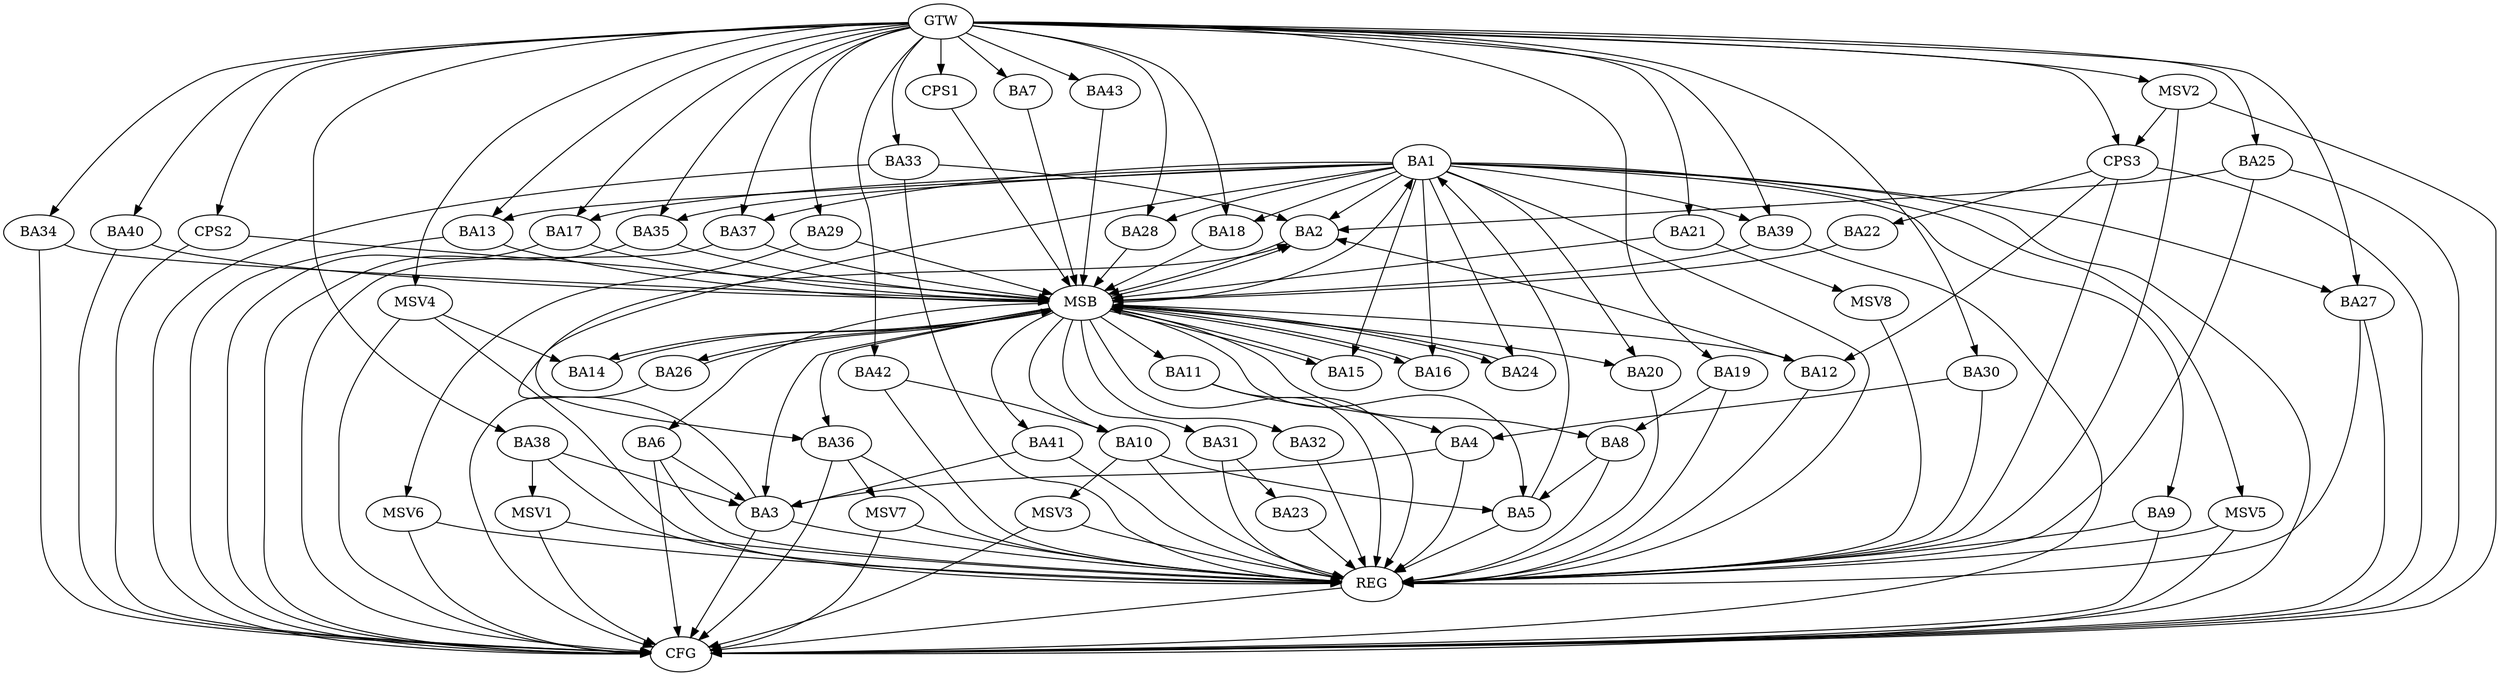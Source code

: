 strict digraph G {
  BA1 [ label="BA1" ];
  BA2 [ label="BA2" ];
  BA3 [ label="BA3" ];
  BA4 [ label="BA4" ];
  BA5 [ label="BA5" ];
  BA6 [ label="BA6" ];
  BA7 [ label="BA7" ];
  BA8 [ label="BA8" ];
  BA9 [ label="BA9" ];
  BA10 [ label="BA10" ];
  BA11 [ label="BA11" ];
  BA12 [ label="BA12" ];
  BA13 [ label="BA13" ];
  BA14 [ label="BA14" ];
  BA15 [ label="BA15" ];
  BA16 [ label="BA16" ];
  BA17 [ label="BA17" ];
  BA18 [ label="BA18" ];
  BA19 [ label="BA19" ];
  BA20 [ label="BA20" ];
  BA21 [ label="BA21" ];
  BA22 [ label="BA22" ];
  BA23 [ label="BA23" ];
  BA24 [ label="BA24" ];
  BA25 [ label="BA25" ];
  BA26 [ label="BA26" ];
  BA27 [ label="BA27" ];
  BA28 [ label="BA28" ];
  BA29 [ label="BA29" ];
  BA30 [ label="BA30" ];
  BA31 [ label="BA31" ];
  BA32 [ label="BA32" ];
  BA33 [ label="BA33" ];
  BA34 [ label="BA34" ];
  BA35 [ label="BA35" ];
  BA36 [ label="BA36" ];
  BA37 [ label="BA37" ];
  BA38 [ label="BA38" ];
  BA39 [ label="BA39" ];
  BA40 [ label="BA40" ];
  BA41 [ label="BA41" ];
  BA42 [ label="BA42" ];
  BA43 [ label="BA43" ];
  CPS1 [ label="CPS1" ];
  CPS2 [ label="CPS2" ];
  CPS3 [ label="CPS3" ];
  GTW [ label="GTW" ];
  REG [ label="REG" ];
  MSB [ label="MSB" ];
  CFG [ label="CFG" ];
  MSV1 [ label="MSV1" ];
  MSV2 [ label="MSV2" ];
  MSV3 [ label="MSV3" ];
  MSV4 [ label="MSV4" ];
  MSV5 [ label="MSV5" ];
  MSV6 [ label="MSV6" ];
  MSV7 [ label="MSV7" ];
  MSV8 [ label="MSV8" ];
  BA1 -> BA2;
  BA3 -> BA2;
  BA4 -> BA3;
  BA5 -> BA1;
  BA6 -> BA3;
  BA8 -> BA5;
  BA10 -> BA5;
  BA11 -> BA4;
  BA12 -> BA2;
  BA19 -> BA8;
  BA25 -> BA2;
  BA30 -> BA4;
  BA31 -> BA23;
  BA33 -> BA2;
  BA38 -> BA3;
  BA41 -> BA3;
  BA42 -> BA10;
  CPS3 -> BA22;
  CPS3 -> BA12;
  GTW -> BA7;
  GTW -> BA13;
  GTW -> BA17;
  GTW -> BA18;
  GTW -> BA19;
  GTW -> BA21;
  GTW -> BA25;
  GTW -> BA27;
  GTW -> BA28;
  GTW -> BA29;
  GTW -> BA30;
  GTW -> BA33;
  GTW -> BA34;
  GTW -> BA35;
  GTW -> BA37;
  GTW -> BA38;
  GTW -> BA39;
  GTW -> BA40;
  GTW -> BA42;
  GTW -> BA43;
  GTW -> CPS1;
  GTW -> CPS2;
  GTW -> CPS3;
  BA1 -> REG;
  BA3 -> REG;
  BA4 -> REG;
  BA5 -> REG;
  BA6 -> REG;
  BA8 -> REG;
  BA9 -> REG;
  BA10 -> REG;
  BA11 -> REG;
  BA12 -> REG;
  BA19 -> REG;
  BA20 -> REG;
  BA23 -> REG;
  BA25 -> REG;
  BA27 -> REG;
  BA30 -> REG;
  BA31 -> REG;
  BA32 -> REG;
  BA33 -> REG;
  BA36 -> REG;
  BA38 -> REG;
  BA41 -> REG;
  BA42 -> REG;
  CPS3 -> REG;
  BA2 -> MSB;
  MSB -> BA1;
  MSB -> REG;
  BA7 -> MSB;
  MSB -> BA5;
  BA13 -> MSB;
  MSB -> BA8;
  BA14 -> MSB;
  MSB -> BA3;
  BA15 -> MSB;
  MSB -> BA10;
  BA16 -> MSB;
  BA17 -> MSB;
  BA18 -> MSB;
  MSB -> BA2;
  BA21 -> MSB;
  BA22 -> MSB;
  BA24 -> MSB;
  MSB -> BA12;
  BA26 -> MSB;
  MSB -> BA16;
  BA28 -> MSB;
  MSB -> BA24;
  BA29 -> MSB;
  MSB -> BA20;
  BA34 -> MSB;
  MSB -> BA14;
  BA35 -> MSB;
  MSB -> BA6;
  BA37 -> MSB;
  MSB -> BA36;
  BA39 -> MSB;
  BA40 -> MSB;
  MSB -> BA32;
  BA43 -> MSB;
  MSB -> BA41;
  CPS1 -> MSB;
  MSB -> BA31;
  MSB -> BA26;
  MSB -> BA11;
  CPS2 -> MSB;
  MSB -> BA15;
  BA34 -> CFG;
  BA35 -> CFG;
  BA39 -> CFG;
  BA37 -> CFG;
  BA13 -> CFG;
  BA1 -> CFG;
  BA27 -> CFG;
  BA40 -> CFG;
  BA33 -> CFG;
  BA26 -> CFG;
  BA9 -> CFG;
  BA36 -> CFG;
  BA17 -> CFG;
  CPS3 -> CFG;
  BA25 -> CFG;
  BA6 -> CFG;
  CPS2 -> CFG;
  BA3 -> CFG;
  REG -> CFG;
  BA1 -> BA36;
  BA1 -> BA13;
  BA1 -> BA18;
  BA1 -> BA15;
  BA1 -> BA20;
  BA1 -> BA39;
  BA1 -> BA9;
  BA1 -> BA24;
  BA1 -> BA28;
  BA1 -> BA17;
  BA1 -> BA16;
  BA1 -> BA27;
  BA1 -> BA35;
  BA1 -> BA37;
  BA38 -> MSV1;
  MSV1 -> REG;
  MSV1 -> CFG;
  MSV2 -> CPS3;
  GTW -> MSV2;
  MSV2 -> REG;
  MSV2 -> CFG;
  BA10 -> MSV3;
  MSV3 -> REG;
  MSV3 -> CFG;
  MSV4 -> BA14;
  GTW -> MSV4;
  MSV4 -> REG;
  MSV4 -> CFG;
  BA1 -> MSV5;
  MSV5 -> REG;
  MSV5 -> CFG;
  BA29 -> MSV6;
  MSV6 -> REG;
  MSV6 -> CFG;
  BA36 -> MSV7;
  MSV7 -> REG;
  MSV7 -> CFG;
  BA21 -> MSV8;
  MSV8 -> REG;
}
